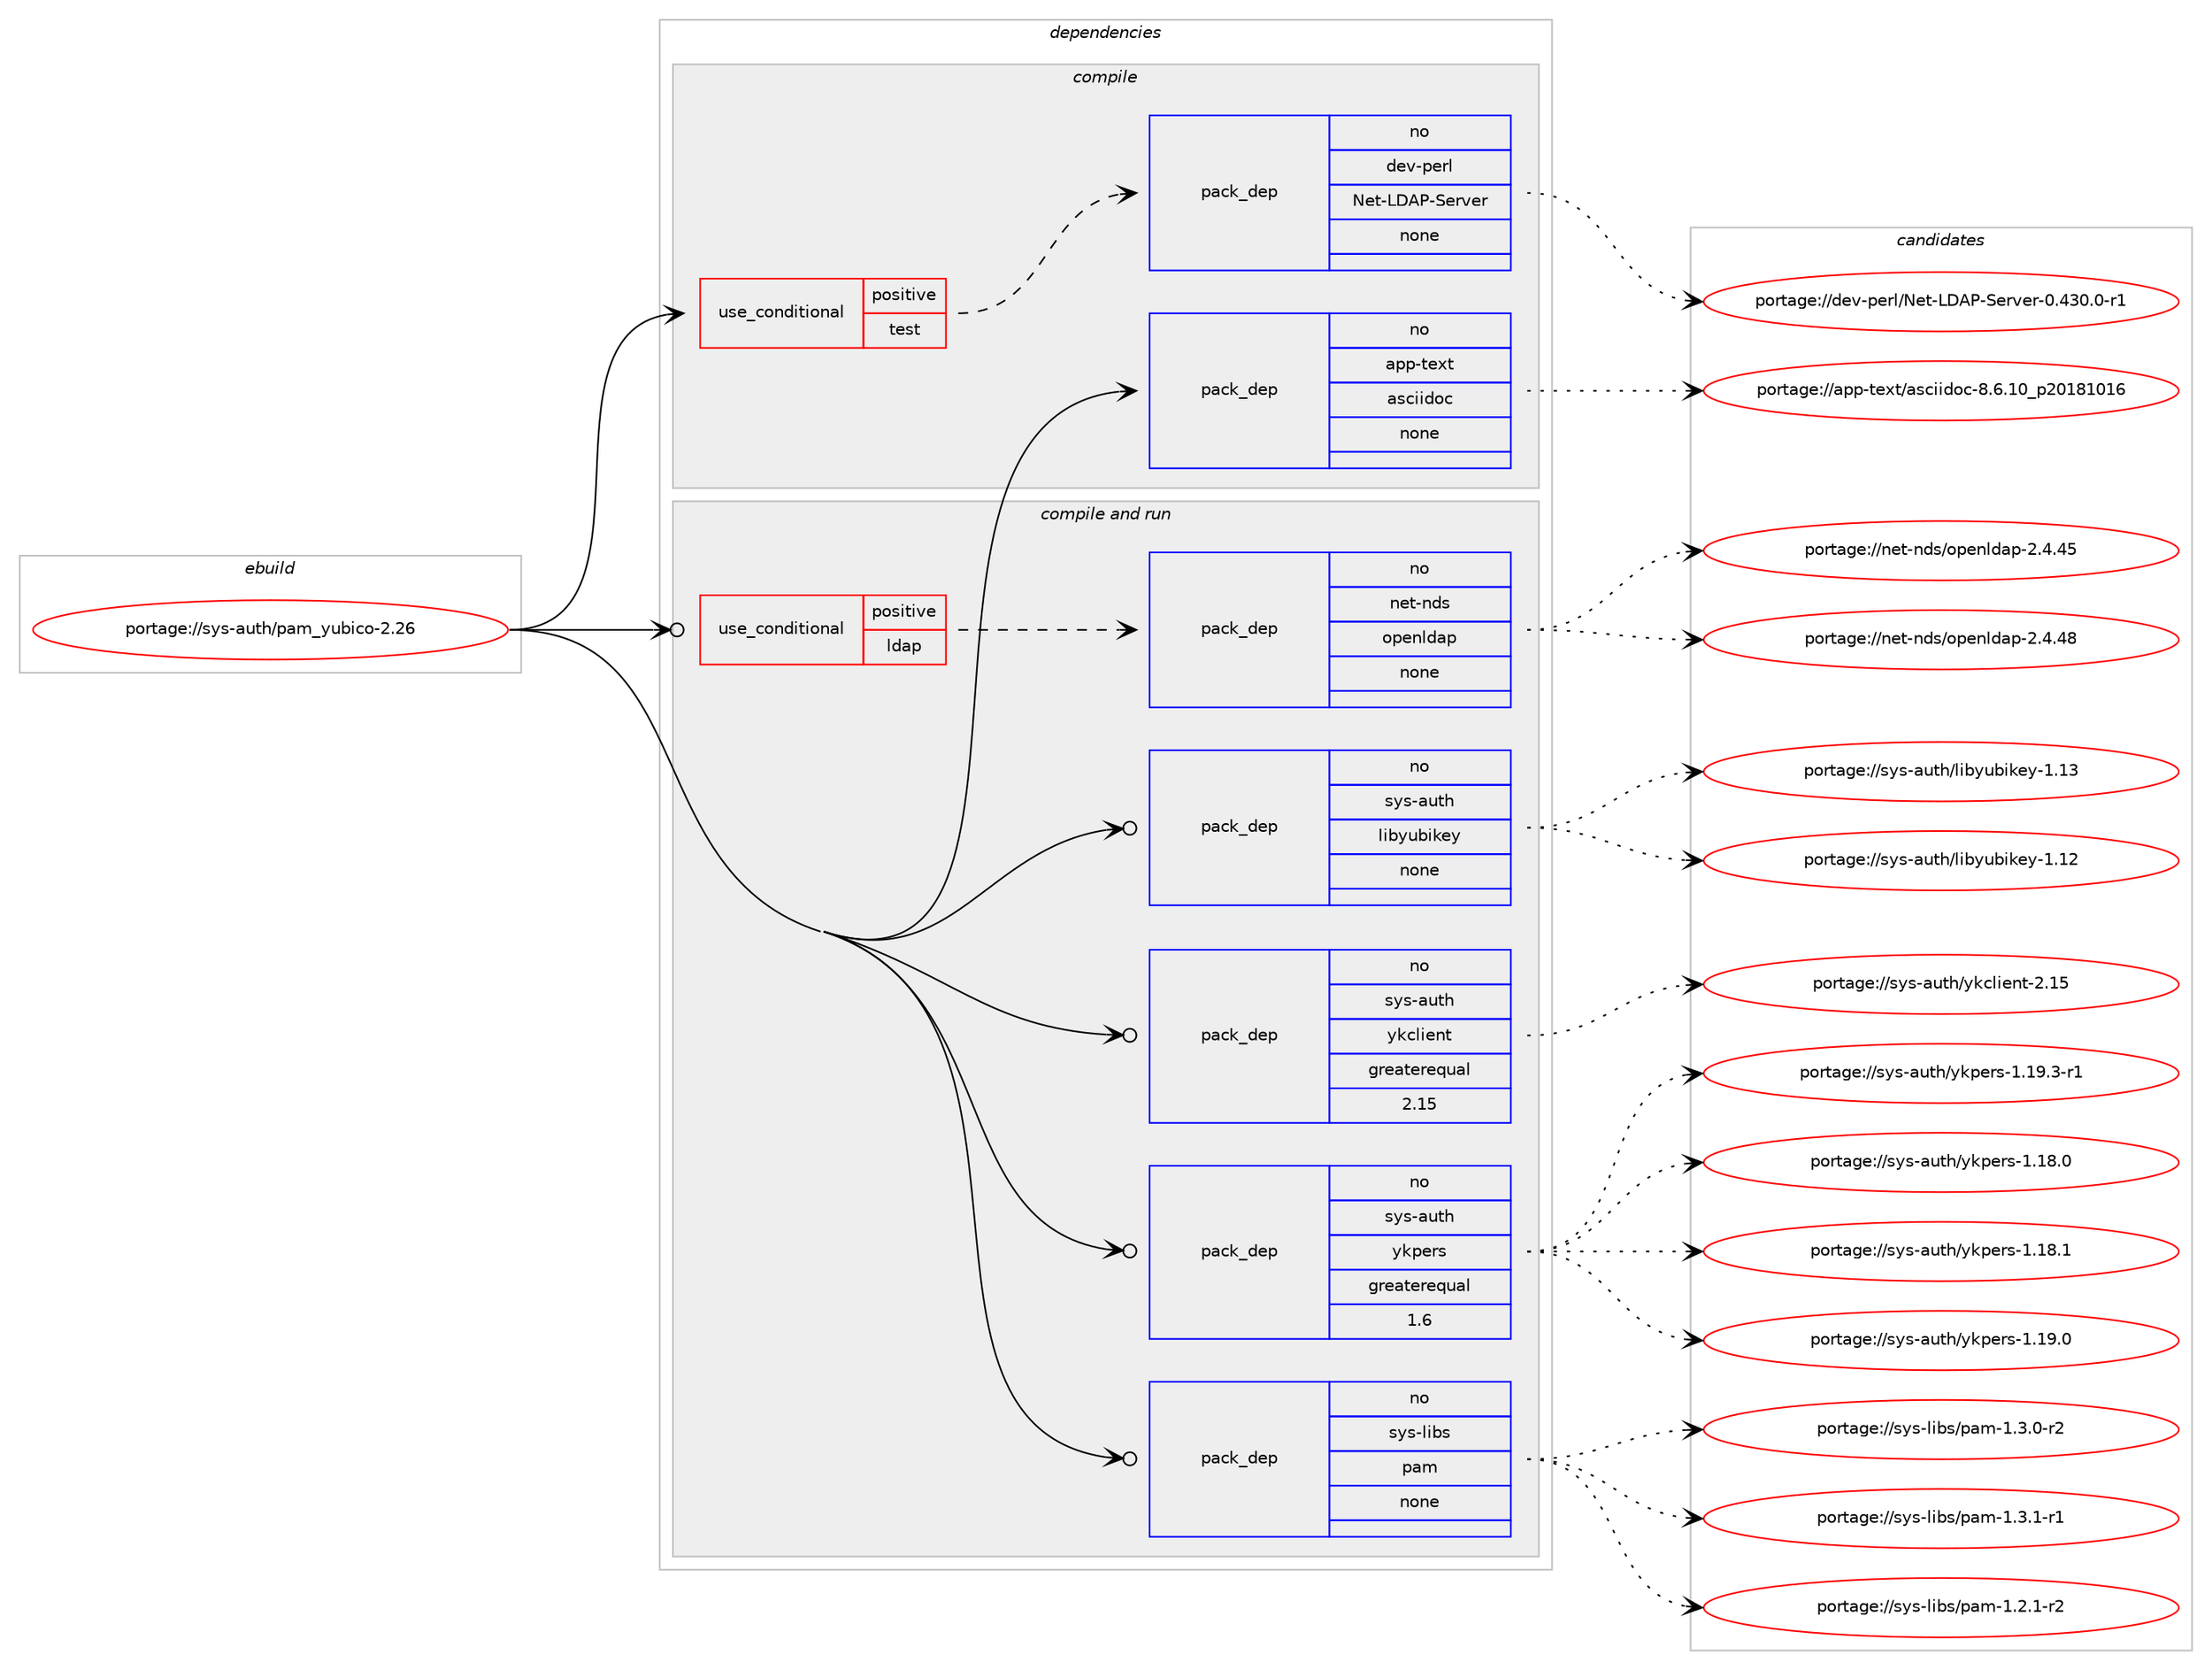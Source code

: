 digraph prolog {

# *************
# Graph options
# *************

newrank=true;
concentrate=true;
compound=true;
graph [rankdir=LR,fontname=Helvetica,fontsize=10,ranksep=1.5];#, ranksep=2.5, nodesep=0.2];
edge  [arrowhead=vee];
node  [fontname=Helvetica,fontsize=10];

# **********
# The ebuild
# **********

subgraph cluster_leftcol {
color=gray;
rank=same;
label=<<i>ebuild</i>>;
id [label="portage://sys-auth/pam_yubico-2.26", color=red, width=4, href="../sys-auth/pam_yubico-2.26.svg"];
}

# ****************
# The dependencies
# ****************

subgraph cluster_midcol {
color=gray;
label=<<i>dependencies</i>>;
subgraph cluster_compile {
fillcolor="#eeeeee";
style=filled;
label=<<i>compile</i>>;
subgraph cond100544 {
dependency413419 [label=<<TABLE BORDER="0" CELLBORDER="1" CELLSPACING="0" CELLPADDING="4"><TR><TD ROWSPAN="3" CELLPADDING="10">use_conditional</TD></TR><TR><TD>positive</TD></TR><TR><TD>test</TD></TR></TABLE>>, shape=none, color=red];
subgraph pack305962 {
dependency413420 [label=<<TABLE BORDER="0" CELLBORDER="1" CELLSPACING="0" CELLPADDING="4" WIDTH="220"><TR><TD ROWSPAN="6" CELLPADDING="30">pack_dep</TD></TR><TR><TD WIDTH="110">no</TD></TR><TR><TD>dev-perl</TD></TR><TR><TD>Net-LDAP-Server</TD></TR><TR><TD>none</TD></TR><TR><TD></TD></TR></TABLE>>, shape=none, color=blue];
}
dependency413419:e -> dependency413420:w [weight=20,style="dashed",arrowhead="vee"];
}
id:e -> dependency413419:w [weight=20,style="solid",arrowhead="vee"];
subgraph pack305963 {
dependency413421 [label=<<TABLE BORDER="0" CELLBORDER="1" CELLSPACING="0" CELLPADDING="4" WIDTH="220"><TR><TD ROWSPAN="6" CELLPADDING="30">pack_dep</TD></TR><TR><TD WIDTH="110">no</TD></TR><TR><TD>app-text</TD></TR><TR><TD>asciidoc</TD></TR><TR><TD>none</TD></TR><TR><TD></TD></TR></TABLE>>, shape=none, color=blue];
}
id:e -> dependency413421:w [weight=20,style="solid",arrowhead="vee"];
}
subgraph cluster_compileandrun {
fillcolor="#eeeeee";
style=filled;
label=<<i>compile and run</i>>;
subgraph cond100545 {
dependency413422 [label=<<TABLE BORDER="0" CELLBORDER="1" CELLSPACING="0" CELLPADDING="4"><TR><TD ROWSPAN="3" CELLPADDING="10">use_conditional</TD></TR><TR><TD>positive</TD></TR><TR><TD>ldap</TD></TR></TABLE>>, shape=none, color=red];
subgraph pack305964 {
dependency413423 [label=<<TABLE BORDER="0" CELLBORDER="1" CELLSPACING="0" CELLPADDING="4" WIDTH="220"><TR><TD ROWSPAN="6" CELLPADDING="30">pack_dep</TD></TR><TR><TD WIDTH="110">no</TD></TR><TR><TD>net-nds</TD></TR><TR><TD>openldap</TD></TR><TR><TD>none</TD></TR><TR><TD></TD></TR></TABLE>>, shape=none, color=blue];
}
dependency413422:e -> dependency413423:w [weight=20,style="dashed",arrowhead="vee"];
}
id:e -> dependency413422:w [weight=20,style="solid",arrowhead="odotvee"];
subgraph pack305965 {
dependency413424 [label=<<TABLE BORDER="0" CELLBORDER="1" CELLSPACING="0" CELLPADDING="4" WIDTH="220"><TR><TD ROWSPAN="6" CELLPADDING="30">pack_dep</TD></TR><TR><TD WIDTH="110">no</TD></TR><TR><TD>sys-auth</TD></TR><TR><TD>libyubikey</TD></TR><TR><TD>none</TD></TR><TR><TD></TD></TR></TABLE>>, shape=none, color=blue];
}
id:e -> dependency413424:w [weight=20,style="solid",arrowhead="odotvee"];
subgraph pack305966 {
dependency413425 [label=<<TABLE BORDER="0" CELLBORDER="1" CELLSPACING="0" CELLPADDING="4" WIDTH="220"><TR><TD ROWSPAN="6" CELLPADDING="30">pack_dep</TD></TR><TR><TD WIDTH="110">no</TD></TR><TR><TD>sys-auth</TD></TR><TR><TD>ykclient</TD></TR><TR><TD>greaterequal</TD></TR><TR><TD>2.15</TD></TR></TABLE>>, shape=none, color=blue];
}
id:e -> dependency413425:w [weight=20,style="solid",arrowhead="odotvee"];
subgraph pack305967 {
dependency413426 [label=<<TABLE BORDER="0" CELLBORDER="1" CELLSPACING="0" CELLPADDING="4" WIDTH="220"><TR><TD ROWSPAN="6" CELLPADDING="30">pack_dep</TD></TR><TR><TD WIDTH="110">no</TD></TR><TR><TD>sys-auth</TD></TR><TR><TD>ykpers</TD></TR><TR><TD>greaterequal</TD></TR><TR><TD>1.6</TD></TR></TABLE>>, shape=none, color=blue];
}
id:e -> dependency413426:w [weight=20,style="solid",arrowhead="odotvee"];
subgraph pack305968 {
dependency413427 [label=<<TABLE BORDER="0" CELLBORDER="1" CELLSPACING="0" CELLPADDING="4" WIDTH="220"><TR><TD ROWSPAN="6" CELLPADDING="30">pack_dep</TD></TR><TR><TD WIDTH="110">no</TD></TR><TR><TD>sys-libs</TD></TR><TR><TD>pam</TD></TR><TR><TD>none</TD></TR><TR><TD></TD></TR></TABLE>>, shape=none, color=blue];
}
id:e -> dependency413427:w [weight=20,style="solid",arrowhead="odotvee"];
}
subgraph cluster_run {
fillcolor="#eeeeee";
style=filled;
label=<<i>run</i>>;
}
}

# **************
# The candidates
# **************

subgraph cluster_choices {
rank=same;
color=gray;
label=<<i>candidates</i>>;

subgraph choice305962 {
color=black;
nodesep=1;
choiceportage1001011184511210111410847781011164576686580458310111411810111445484652514846484511449 [label="portage://dev-perl/Net-LDAP-Server-0.430.0-r1", color=red, width=4,href="../dev-perl/Net-LDAP-Server-0.430.0-r1.svg"];
dependency413420:e -> choiceportage1001011184511210111410847781011164576686580458310111411810111445484652514846484511449:w [style=dotted,weight="100"];
}
subgraph choice305963 {
color=black;
nodesep=1;
choiceportage97112112451161011201164797115991051051001119945564654464948951125048495649484954 [label="portage://app-text/asciidoc-8.6.10_p20181016", color=red, width=4,href="../app-text/asciidoc-8.6.10_p20181016.svg"];
dependency413421:e -> choiceportage97112112451161011201164797115991051051001119945564654464948951125048495649484954:w [style=dotted,weight="100"];
}
subgraph choice305964 {
color=black;
nodesep=1;
choiceportage11010111645110100115471111121011101081009711245504652465253 [label="portage://net-nds/openldap-2.4.45", color=red, width=4,href="../net-nds/openldap-2.4.45.svg"];
choiceportage11010111645110100115471111121011101081009711245504652465256 [label="portage://net-nds/openldap-2.4.48", color=red, width=4,href="../net-nds/openldap-2.4.48.svg"];
dependency413423:e -> choiceportage11010111645110100115471111121011101081009711245504652465253:w [style=dotted,weight="100"];
dependency413423:e -> choiceportage11010111645110100115471111121011101081009711245504652465256:w [style=dotted,weight="100"];
}
subgraph choice305965 {
color=black;
nodesep=1;
choiceportage11512111545971171161044710810598121117981051071011214549464950 [label="portage://sys-auth/libyubikey-1.12", color=red, width=4,href="../sys-auth/libyubikey-1.12.svg"];
choiceportage11512111545971171161044710810598121117981051071011214549464951 [label="portage://sys-auth/libyubikey-1.13", color=red, width=4,href="../sys-auth/libyubikey-1.13.svg"];
dependency413424:e -> choiceportage11512111545971171161044710810598121117981051071011214549464950:w [style=dotted,weight="100"];
dependency413424:e -> choiceportage11512111545971171161044710810598121117981051071011214549464951:w [style=dotted,weight="100"];
}
subgraph choice305966 {
color=black;
nodesep=1;
choiceportage115121115459711711610447121107991081051011101164550464953 [label="portage://sys-auth/ykclient-2.15", color=red, width=4,href="../sys-auth/ykclient-2.15.svg"];
dependency413425:e -> choiceportage115121115459711711610447121107991081051011101164550464953:w [style=dotted,weight="100"];
}
subgraph choice305967 {
color=black;
nodesep=1;
choiceportage11512111545971171161044712110711210111411545494649564648 [label="portage://sys-auth/ykpers-1.18.0", color=red, width=4,href="../sys-auth/ykpers-1.18.0.svg"];
choiceportage11512111545971171161044712110711210111411545494649564649 [label="portage://sys-auth/ykpers-1.18.1", color=red, width=4,href="../sys-auth/ykpers-1.18.1.svg"];
choiceportage11512111545971171161044712110711210111411545494649574648 [label="portage://sys-auth/ykpers-1.19.0", color=red, width=4,href="../sys-auth/ykpers-1.19.0.svg"];
choiceportage115121115459711711610447121107112101114115454946495746514511449 [label="portage://sys-auth/ykpers-1.19.3-r1", color=red, width=4,href="../sys-auth/ykpers-1.19.3-r1.svg"];
dependency413426:e -> choiceportage11512111545971171161044712110711210111411545494649564648:w [style=dotted,weight="100"];
dependency413426:e -> choiceportage11512111545971171161044712110711210111411545494649564649:w [style=dotted,weight="100"];
dependency413426:e -> choiceportage11512111545971171161044712110711210111411545494649574648:w [style=dotted,weight="100"];
dependency413426:e -> choiceportage115121115459711711610447121107112101114115454946495746514511449:w [style=dotted,weight="100"];
}
subgraph choice305968 {
color=black;
nodesep=1;
choiceportage115121115451081059811547112971094549465046494511450 [label="portage://sys-libs/pam-1.2.1-r2", color=red, width=4,href="../sys-libs/pam-1.2.1-r2.svg"];
choiceportage115121115451081059811547112971094549465146484511450 [label="portage://sys-libs/pam-1.3.0-r2", color=red, width=4,href="../sys-libs/pam-1.3.0-r2.svg"];
choiceportage115121115451081059811547112971094549465146494511449 [label="portage://sys-libs/pam-1.3.1-r1", color=red, width=4,href="../sys-libs/pam-1.3.1-r1.svg"];
dependency413427:e -> choiceportage115121115451081059811547112971094549465046494511450:w [style=dotted,weight="100"];
dependency413427:e -> choiceportage115121115451081059811547112971094549465146484511450:w [style=dotted,weight="100"];
dependency413427:e -> choiceportage115121115451081059811547112971094549465146494511449:w [style=dotted,weight="100"];
}
}

}
